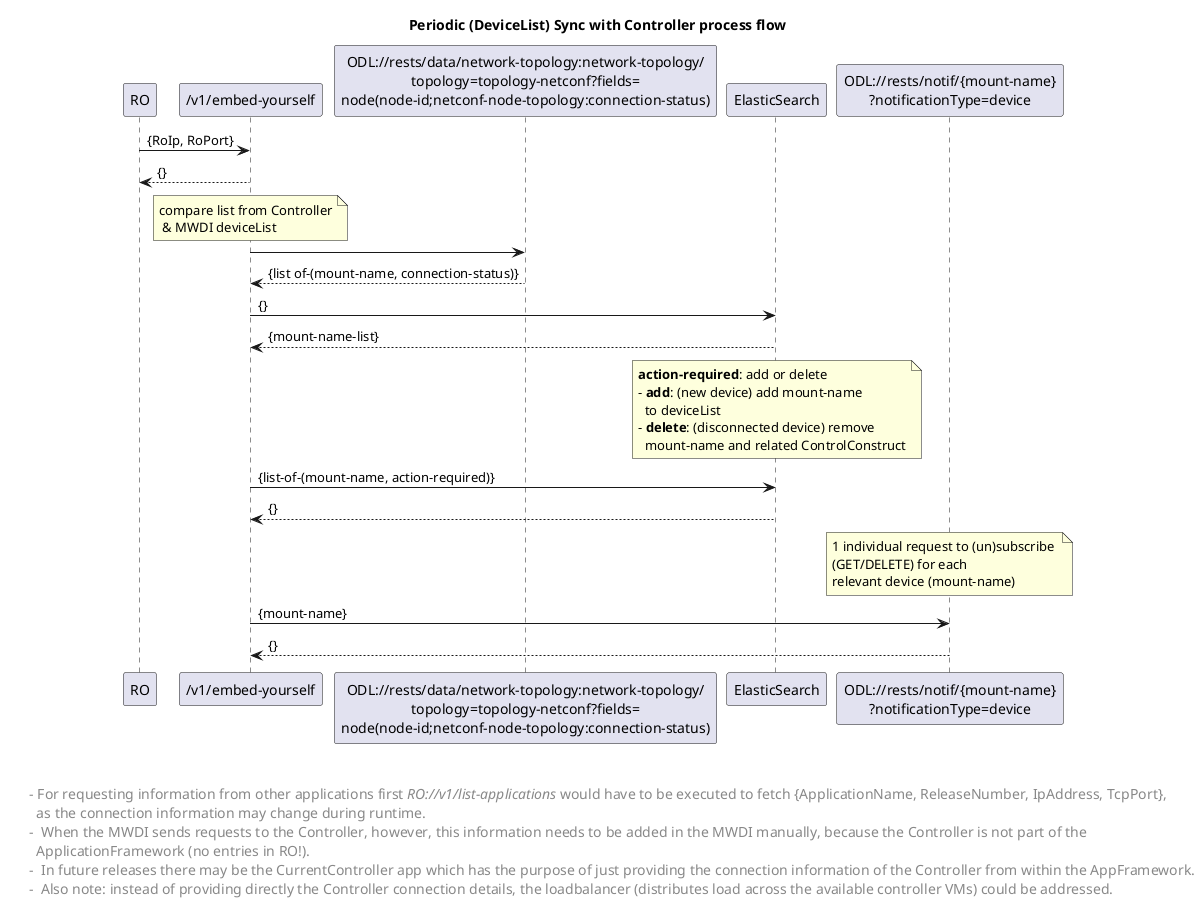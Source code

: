 @startuml
skinparam responseMessageBelowArrow true

title  Periodic (DeviceList) Sync with Controller process flow

"RO" -> "/v1/embed-yourself": {RoIp, RoPort}
"/v1/embed-yourself" --> "RO": {}

note over "/v1/embed-yourself": compare list from Controller\n & MWDI deviceList

"/v1/embed-yourself" -> "ODL://rests/data/network-topology:network-topology/\ntopology=topology-netconf?fields=\nnode(node-id;netconf-node-topology:connection-status)"
"ODL://rests/data/network-topology:network-topology/\ntopology=topology-netconf?fields=\nnode(node-id;netconf-node-topology:connection-status)" --> "/v1/embed-yourself": {list of-(mount-name, connection-status)}

"/v1/embed-yourself" -> "ElasticSearch": {}
"ElasticSearch" --> "/v1/embed-yourself": {mount-name-list}

note over "ElasticSearch"
 <b>action-required</b>: add or delete
 - <b>add</b>: (new device) add mount-name 
   to deviceList
 - <b>delete</b>: (disconnected device) remove 
   mount-name and related ControlConstruct
end note 

"/v1/embed-yourself" -> "ElasticSearch": {list-of-(mount-name, action-required)}
"ElasticSearch" --> "/v1/embed-yourself": {}


note over "ODL://rests/notif/{mount-name}\n?notificationType=device": 1 individual request to (un)subscribe \n(GET/DELETE) for each \nrelevant device (mount-name)

"/v1/embed-yourself" -> "ODL://rests/notif/{mount-name}\n?notificationType=device": {mount-name}
"ODL://rests/notif/{mount-name}\n?notificationType=device" --> "/v1/embed-yourself": {}



left footer 


\t- For requesting information from other applications first <i>RO://v1/list-applications</i> would have to be executed to fetch {ApplicationName, ReleaseNumber, IpAddress, TcpPort}, 
\t  as the connection information may change during runtime.
\t-  When the MWDI sends requests to the Controller, however, this information needs to be added in the MWDI manually, because the Controller is not part of the 
\t  ApplicationFramework (no entries in RO!). 
\t-  In future releases there may be the CurrentController app which has the purpose of just providing the connection information of the Controller from within the AppFramework.
\t-  Also note: instead of providing directly the Controller connection details, the loadbalancer (distributes load across the available controller VMs) could be addressed.
end footer

<style>
footer {
  HorizontalAlignment left
  FontSize 14
}
</style>

@enduml